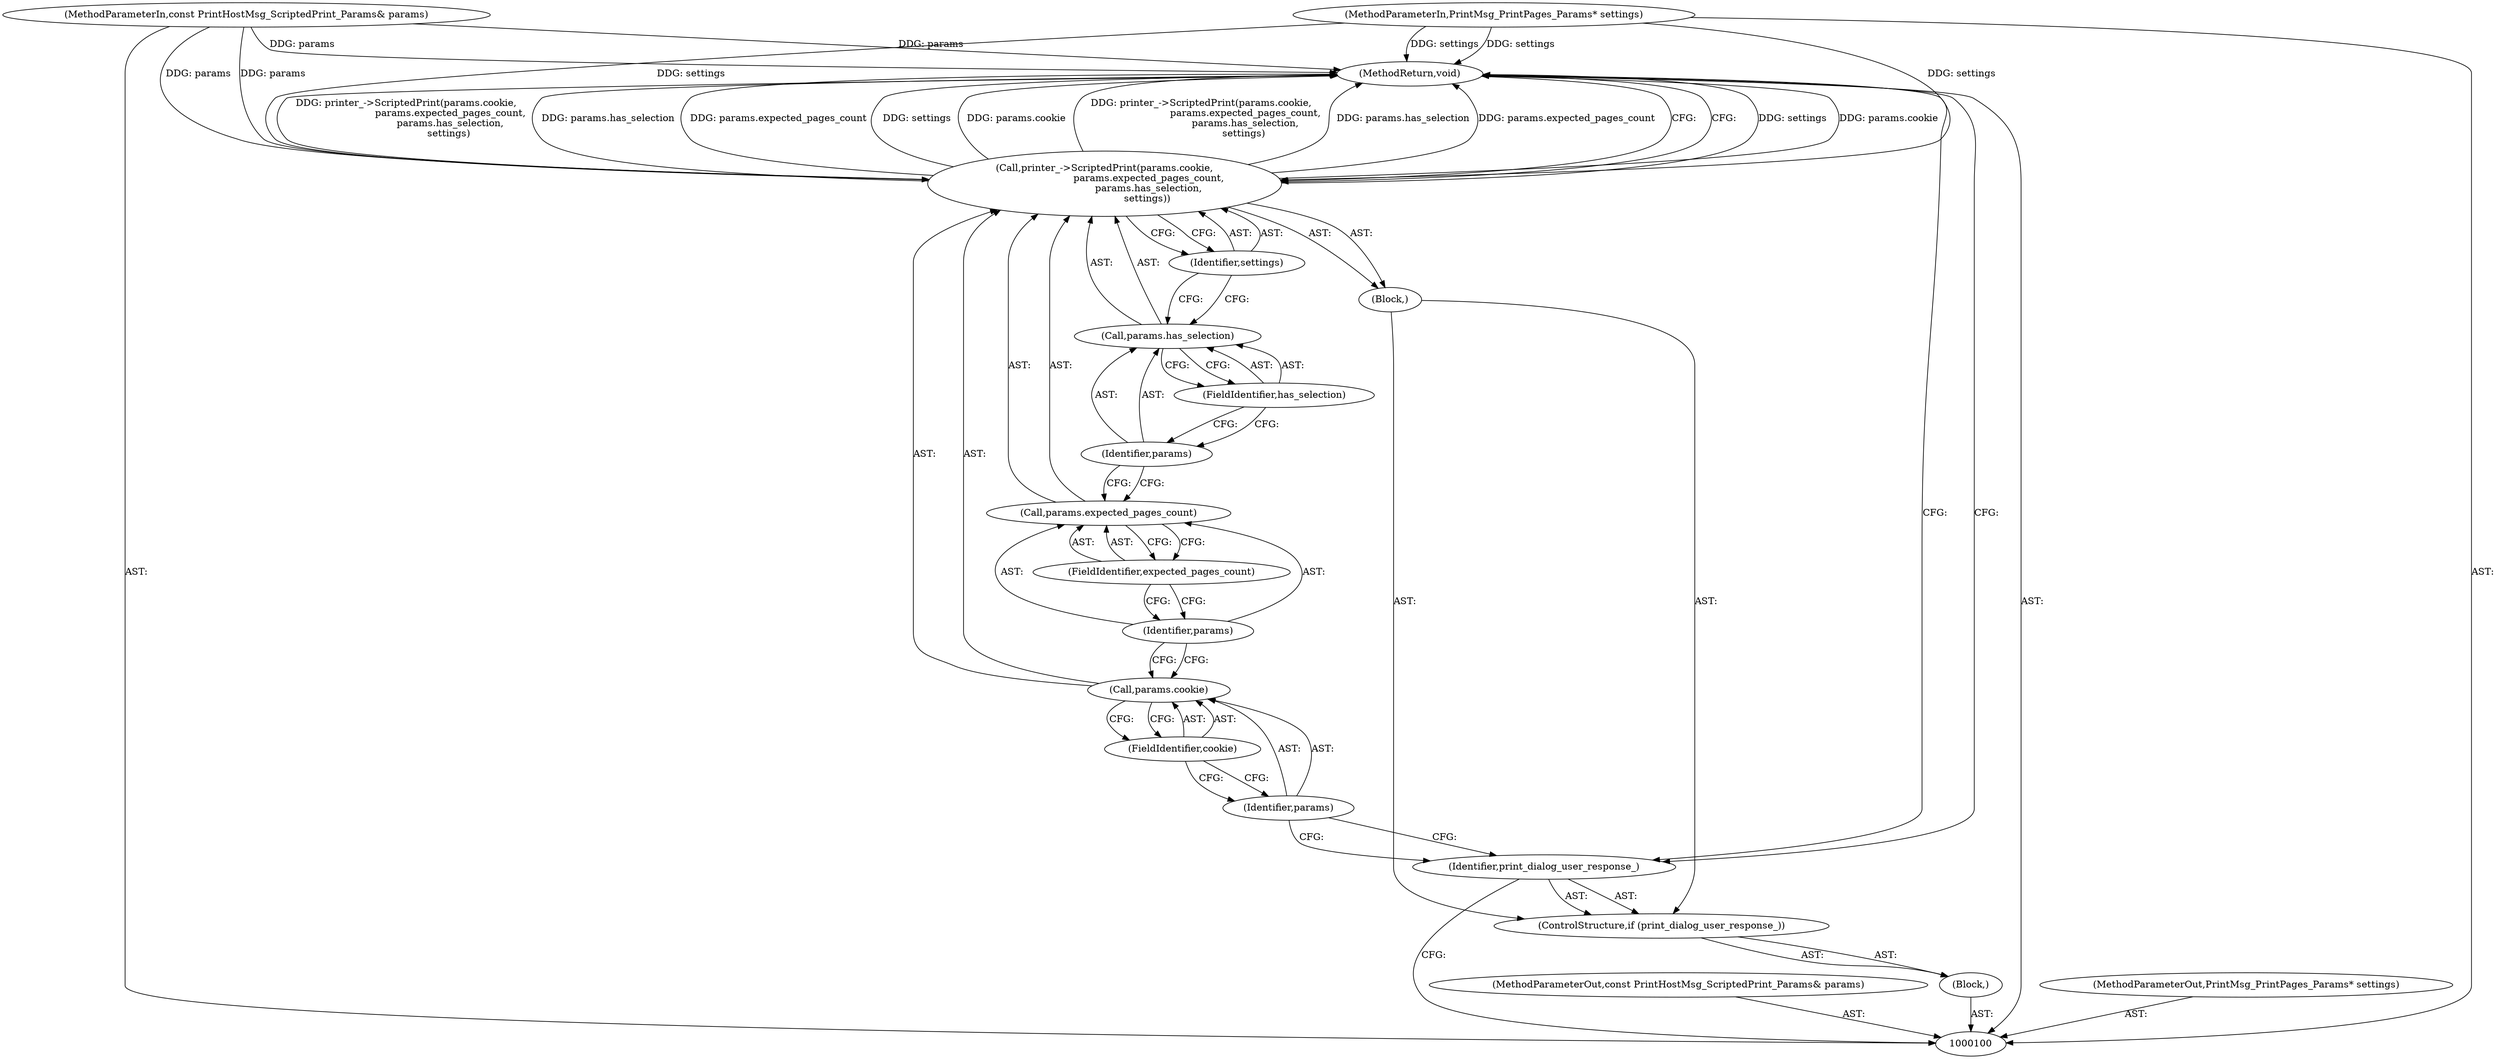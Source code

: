 digraph "0_Chrome_116d0963cadfbf55ef2ec3d13781987c4d80517a_33" {
"1000118" [label="(MethodReturn,void)"];
"1000101" [label="(MethodParameterIn,const PrintHostMsg_ScriptedPrint_Params& params)"];
"1000136" [label="(MethodParameterOut,const PrintHostMsg_ScriptedPrint_Params& params)"];
"1000103" [label="(Block,)"];
"1000102" [label="(MethodParameterIn,PrintMsg_PrintPages_Params* settings)"];
"1000137" [label="(MethodParameterOut,PrintMsg_PrintPages_Params* settings)"];
"1000104" [label="(ControlStructure,if (print_dialog_user_response_))"];
"1000106" [label="(Block,)"];
"1000105" [label="(Identifier,print_dialog_user_response_)"];
"1000108" [label="(Call,params.cookie)"];
"1000109" [label="(Identifier,params)"];
"1000110" [label="(FieldIdentifier,cookie)"];
"1000107" [label="(Call,printer_->ScriptedPrint(params.cookie,\n                             params.expected_pages_count,\n                             params.has_selection,\n                            settings))"];
"1000111" [label="(Call,params.expected_pages_count)"];
"1000112" [label="(Identifier,params)"];
"1000113" [label="(FieldIdentifier,expected_pages_count)"];
"1000114" [label="(Call,params.has_selection)"];
"1000115" [label="(Identifier,params)"];
"1000116" [label="(FieldIdentifier,has_selection)"];
"1000117" [label="(Identifier,settings)"];
"1000118" -> "1000100"  [label="AST: "];
"1000118" -> "1000107"  [label="CFG: "];
"1000118" -> "1000105"  [label="CFG: "];
"1000107" -> "1000118"  [label="DDG: settings"];
"1000107" -> "1000118"  [label="DDG: params.cookie"];
"1000107" -> "1000118"  [label="DDG: printer_->ScriptedPrint(params.cookie,\n                             params.expected_pages_count,\n                             params.has_selection,\n                            settings)"];
"1000107" -> "1000118"  [label="DDG: params.has_selection"];
"1000107" -> "1000118"  [label="DDG: params.expected_pages_count"];
"1000102" -> "1000118"  [label="DDG: settings"];
"1000101" -> "1000118"  [label="DDG: params"];
"1000101" -> "1000100"  [label="AST: "];
"1000101" -> "1000118"  [label="DDG: params"];
"1000101" -> "1000107"  [label="DDG: params"];
"1000136" -> "1000100"  [label="AST: "];
"1000103" -> "1000100"  [label="AST: "];
"1000104" -> "1000103"  [label="AST: "];
"1000102" -> "1000100"  [label="AST: "];
"1000102" -> "1000118"  [label="DDG: settings"];
"1000102" -> "1000107"  [label="DDG: settings"];
"1000137" -> "1000100"  [label="AST: "];
"1000104" -> "1000103"  [label="AST: "];
"1000105" -> "1000104"  [label="AST: "];
"1000106" -> "1000104"  [label="AST: "];
"1000106" -> "1000104"  [label="AST: "];
"1000107" -> "1000106"  [label="AST: "];
"1000105" -> "1000104"  [label="AST: "];
"1000105" -> "1000100"  [label="CFG: "];
"1000109" -> "1000105"  [label="CFG: "];
"1000118" -> "1000105"  [label="CFG: "];
"1000108" -> "1000107"  [label="AST: "];
"1000108" -> "1000110"  [label="CFG: "];
"1000109" -> "1000108"  [label="AST: "];
"1000110" -> "1000108"  [label="AST: "];
"1000112" -> "1000108"  [label="CFG: "];
"1000109" -> "1000108"  [label="AST: "];
"1000109" -> "1000105"  [label="CFG: "];
"1000110" -> "1000109"  [label="CFG: "];
"1000110" -> "1000108"  [label="AST: "];
"1000110" -> "1000109"  [label="CFG: "];
"1000108" -> "1000110"  [label="CFG: "];
"1000107" -> "1000106"  [label="AST: "];
"1000107" -> "1000117"  [label="CFG: "];
"1000108" -> "1000107"  [label="AST: "];
"1000111" -> "1000107"  [label="AST: "];
"1000114" -> "1000107"  [label="AST: "];
"1000117" -> "1000107"  [label="AST: "];
"1000118" -> "1000107"  [label="CFG: "];
"1000107" -> "1000118"  [label="DDG: settings"];
"1000107" -> "1000118"  [label="DDG: params.cookie"];
"1000107" -> "1000118"  [label="DDG: printer_->ScriptedPrint(params.cookie,\n                             params.expected_pages_count,\n                             params.has_selection,\n                            settings)"];
"1000107" -> "1000118"  [label="DDG: params.has_selection"];
"1000107" -> "1000118"  [label="DDG: params.expected_pages_count"];
"1000101" -> "1000107"  [label="DDG: params"];
"1000102" -> "1000107"  [label="DDG: settings"];
"1000111" -> "1000107"  [label="AST: "];
"1000111" -> "1000113"  [label="CFG: "];
"1000112" -> "1000111"  [label="AST: "];
"1000113" -> "1000111"  [label="AST: "];
"1000115" -> "1000111"  [label="CFG: "];
"1000112" -> "1000111"  [label="AST: "];
"1000112" -> "1000108"  [label="CFG: "];
"1000113" -> "1000112"  [label="CFG: "];
"1000113" -> "1000111"  [label="AST: "];
"1000113" -> "1000112"  [label="CFG: "];
"1000111" -> "1000113"  [label="CFG: "];
"1000114" -> "1000107"  [label="AST: "];
"1000114" -> "1000116"  [label="CFG: "];
"1000115" -> "1000114"  [label="AST: "];
"1000116" -> "1000114"  [label="AST: "];
"1000117" -> "1000114"  [label="CFG: "];
"1000115" -> "1000114"  [label="AST: "];
"1000115" -> "1000111"  [label="CFG: "];
"1000116" -> "1000115"  [label="CFG: "];
"1000116" -> "1000114"  [label="AST: "];
"1000116" -> "1000115"  [label="CFG: "];
"1000114" -> "1000116"  [label="CFG: "];
"1000117" -> "1000107"  [label="AST: "];
"1000117" -> "1000114"  [label="CFG: "];
"1000107" -> "1000117"  [label="CFG: "];
}
